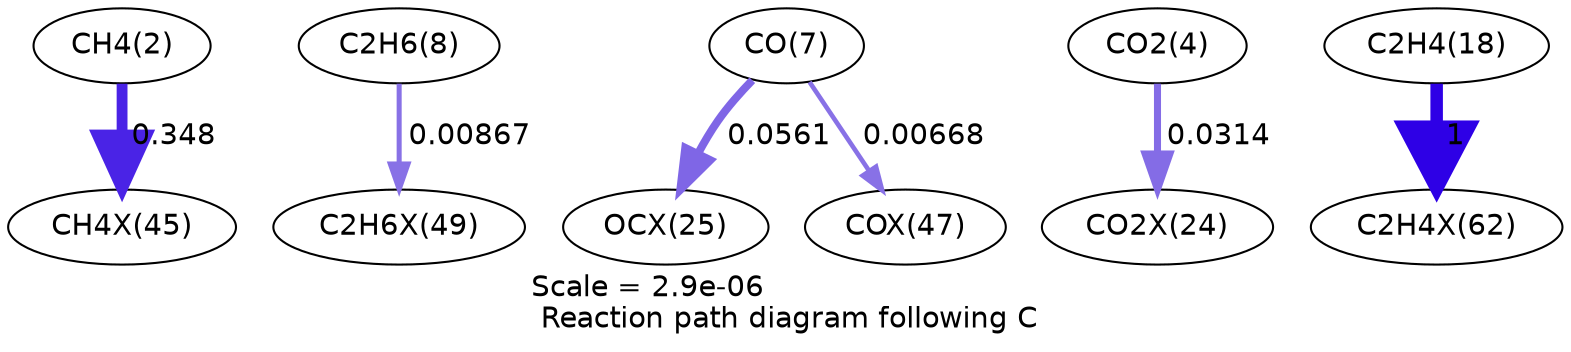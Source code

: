 digraph reaction_paths {
center=1;
s4 -> s73[fontname="Helvetica", penwidth=5.2, arrowsize=2.6, color="0.7, 0.848, 0.9"
, label=" 0.348"];
s10 -> s77[fontname="Helvetica", penwidth=2.42, arrowsize=1.21, color="0.7, 0.509, 0.9"
, label=" 0.00867"];
s9 -> s69[fontname="Helvetica", penwidth=3.83, arrowsize=1.91, color="0.7, 0.556, 0.9"
, label=" 0.0561"];
s9 -> s75[fontname="Helvetica", penwidth=2.22, arrowsize=1.11, color="0.7, 0.507, 0.9"
, label=" 0.00668"];
s6 -> s68[fontname="Helvetica", penwidth=3.39, arrowsize=1.69, color="0.7, 0.531, 0.9"
, label=" 0.0314"];
s20 -> s85[fontname="Helvetica", penwidth=6, arrowsize=3, color="0.7, 1.5, 0.9"
, label=" 1"];
s4 [ fontname="Helvetica", label="CH4(2)"];
s6 [ fontname="Helvetica", label="CO2(4)"];
s9 [ fontname="Helvetica", label="CO(7)"];
s10 [ fontname="Helvetica", label="C2H6(8)"];
s20 [ fontname="Helvetica", label="C2H4(18)"];
s68 [ fontname="Helvetica", label="CO2X(24)"];
s69 [ fontname="Helvetica", label="OCX(25)"];
s73 [ fontname="Helvetica", label="CH4X(45)"];
s75 [ fontname="Helvetica", label="COX(47)"];
s77 [ fontname="Helvetica", label="C2H6X(49)"];
s85 [ fontname="Helvetica", label="C2H4X(62)"];
 label = "Scale = 2.9e-06\l Reaction path diagram following C";
 fontname = "Helvetica";
}
